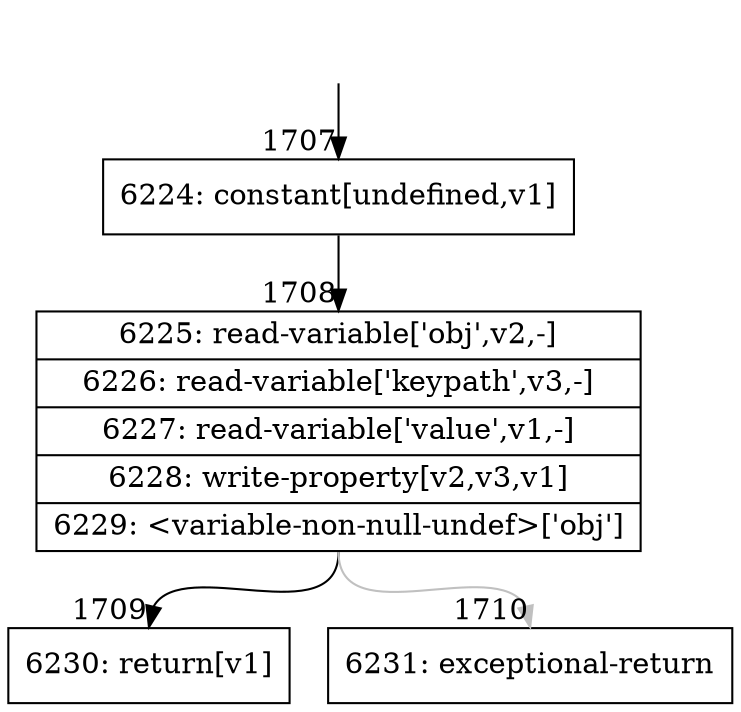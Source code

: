 digraph {
rankdir="TD"
BB_entry127[shape=none,label=""];
BB_entry127 -> BB1707 [tailport=s, headport=n, headlabel="    1707"]
BB1707 [shape=record label="{6224: constant[undefined,v1]}" ] 
BB1707 -> BB1708 [tailport=s, headport=n, headlabel="      1708"]
BB1708 [shape=record label="{6225: read-variable['obj',v2,-]|6226: read-variable['keypath',v3,-]|6227: read-variable['value',v1,-]|6228: write-property[v2,v3,v1]|6229: \<variable-non-null-undef\>['obj']}" ] 
BB1708 -> BB1709 [tailport=s, headport=n, headlabel="      1709"]
BB1708 -> BB1710 [tailport=s, headport=n, color=gray, headlabel="      1710"]
BB1709 [shape=record label="{6230: return[v1]}" ] 
BB1710 [shape=record label="{6231: exceptional-return}" ] 
//#$~ 1365
}
